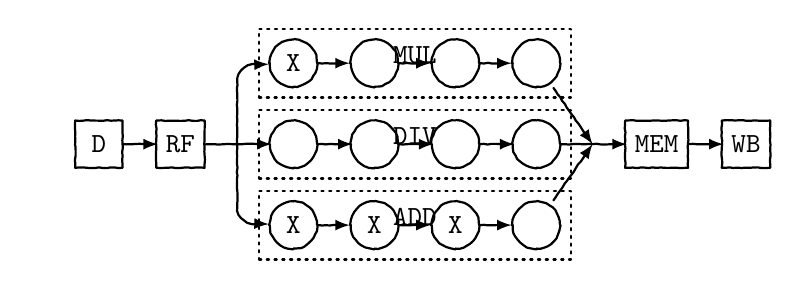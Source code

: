 \tikzset{
  nonterminal/.style={
    % The shape:
    rectangle,
    % The size:
    minimum size=6mm,
    % The border:
    very thick,
    draw=red!50!black!50,         % 50% red and 50% black,
                                  % and that mixed with 50% white
    % The filling:
    top color=white,              % a shading that is white at the top...
    bottom color=red!50!black!20, % and something else at the bottom
    % Font
    font=\itshape
  },
  terminal/.style={
    % The shape:
    rounded rectangle,
    minimum size=6mm,
    % The rest
    very thick,draw=black!50,
    top color=white,bottom color=black!20,
    font=\ttfamily},
  skip loop/.style={to path={-- ++(0,#1) -| (\tikztotarget)}}
}

{
  \tikzset{terminal/.append style={text height=1.5ex,text depth=.25ex}}
  \tikzset{nonterminal/.append style={text height=1.5ex,text depth=.25ex}}
}

\begin{tikzpicture}[
    >=latex,thick,
    /pgf/every decoration/.style={/tikz/sharp corners},
    fuzzy/.style={decorate,
        decoration={random steps,segment length=0.5mm,amplitude=0.15pt}},
    minimum size=6mm,line join=round,line cap=round,
    terminal/.style={rectangle,draw,fill=white,fuzzy,rounded corners=3mm},
    nonterminal/.style={rectangle,draw,fill=white,fuzzy},
    node distance=4mm
  ]

    \ttfamily
    \begin{scope}[start chain,
            every node/.style={on chain},
            terminal/.append style={join=by {->,shorten >=-1pt,
                fuzzy,decoration={post length=4pt}}},
            nonterminal/.append style={join=by {->,shorten >=-1pt,
                fuzzy,decoration={post length=4pt}}},
            support/.style={coordinate,join=by fuzzy}
        ]
        \node [nonterminal]                        {D};
        \node [nonterminal]                        {RF};
        \node [support]   (before)    {};
        \node [terminal]  (stg1)      {};
        \node [terminal]  (stg2)      {};
        \node [terminal]  (stg3)      {};
        \node [terminal]  (stg4)      {};
        \node [support]   (after)     {};
        \node [nonterminal]                        {MEM};
        \node [nonterminal]                        {WB};
    \end{scope}
    \node (mul1)  [terminal,above=of stg1] {X};
    \node (add1) [terminal,below=of stg1] {X};
    \node (mul2)  [terminal,above=of stg2] {};
    \node (add2) [terminal,below=of stg2] {X};
    \node (mul3)  [terminal,above=of stg3] {};
    \node (add3) [terminal,below=of stg3] {X};
    \node (mul4)  [terminal,above=of stg4] {};
    \node (add4) [terminal,below=of stg4] {};
    
    \node[draw,dotted,fit=(mul1) (mul2) (mul3) (mul4)] {MUL};
    \node[draw,dotted,fit=(stg1) (stg2) (stg3) (stg4)] {DIV};
	\node[draw,dotted,fit=(add1) (add2) (add3) (add4)] {ADD};
	
    \begin{scope}[->,decoration={post length=4pt},rounded corners=2mm,
            every path/.style=fuzzy]
     \draw (before) -- +(0,1) -- (mul1);
     \draw (before) -- +(0,-1) -- (add1);
     \draw (mul1) -- (mul2);
     \draw (mul2) -- (mul3);
     \draw (mul3) -- (mul4);
     \draw (add1) -- (add2);
     \draw (add2) -- (add3);
     \draw (add3) -- (add4);
     \draw (mul4) --  (after);
     \draw (add4) -- (after);
     
    \end{scope}
\end{tikzpicture}